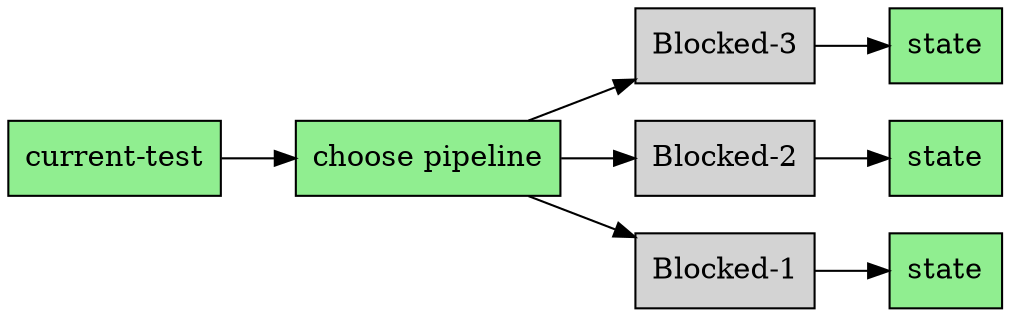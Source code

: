 digraph pipeline {
  node [shape="box"]
  rankdir=LR
  n2 [label="current-test",fillcolor="#90ee90",style="filled"]
  n1 [label="choose pipeline",fillcolor="#90ee90",style="filled"]
  n5 [label="Blocked-3",fillcolor="#d3d3d3",style="filled"]
  n4 [label="state",fillcolor="#90ee90",style="filled"]
  n8 [label="Blocked-2",fillcolor="#d3d3d3",style="filled"]
  n7 [label="state",fillcolor="#90ee90",style="filled"]
  n12 [label="Blocked-1",fillcolor="#d3d3d3",style="filled"]
  n11 [label="state",fillcolor="#90ee90",style="filled"]
  n12 -> n11
  n1 -> n12
  n8 -> n7
  n1 -> n8
  n5 -> n4
  n1 -> n5
  n2 -> n1
  }
